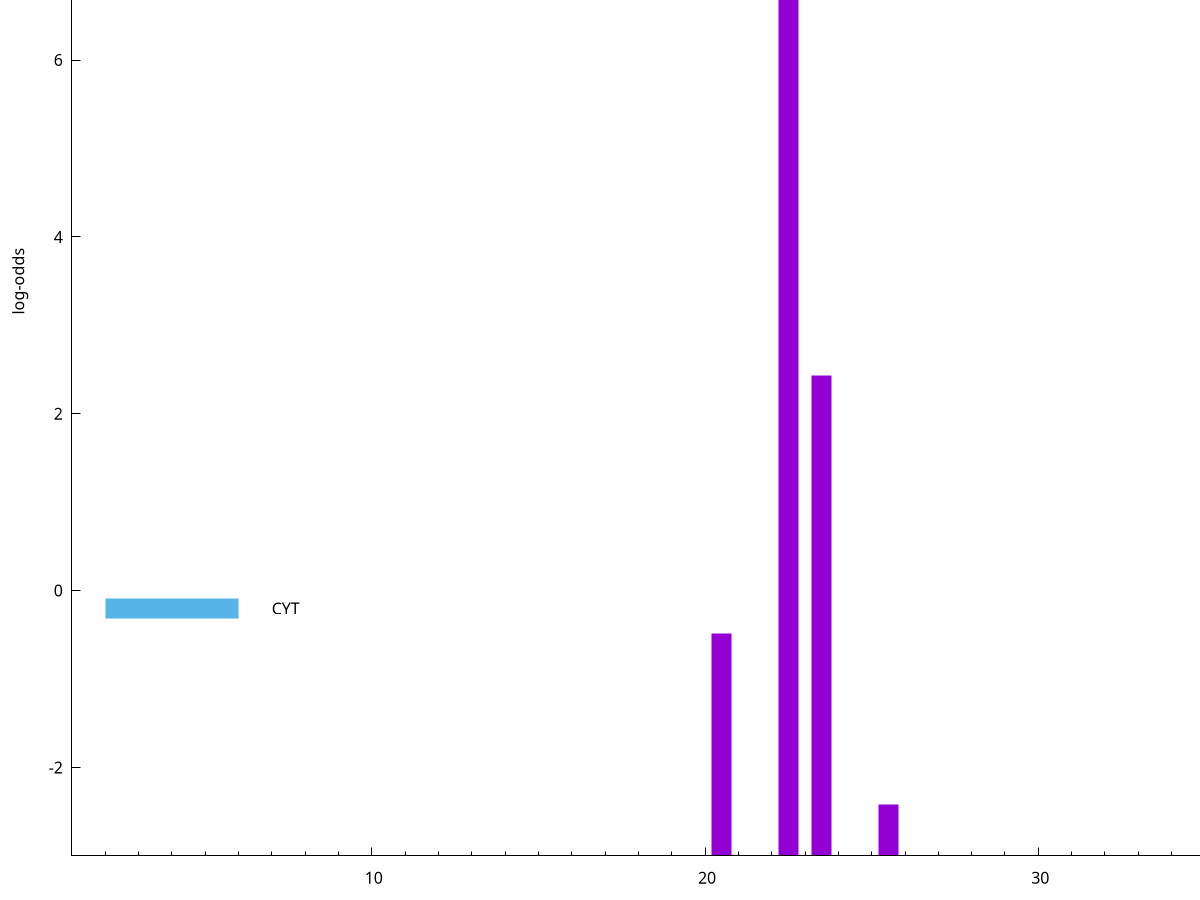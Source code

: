 set title "LipoP predictions for SRR5666568.gff"
set size 2., 1.4
set xrange [1:70] 
set mxtics 10
set yrange [-3:10]
set y2range [0:13]
set ylabel "log-odds"
set term postscript eps color solid "Helvetica" 30
set output "SRR5666568.gff236.eps"
set arrow from 2,8.61179 to 6,8.61179 nohead lt 1 lw 20
set label "SpI" at 7,8.61179
set arrow from 2,-0.200913 to 6,-0.200913 nohead lt 3 lw 20
set label "CYT" at 7,-0.200913
set arrow from 2,8.61179 to 6,8.61179 nohead lt 1 lw 20
set label "SpI" at 7,8.61179
# NOTE: The scores below are the log-odds scores with the threshold
# NOTE: subtracted (a hack to make gnuplot make the histogram all
# NOTE: look nice).
plot "-" axes x1y2 title "" with impulses lt 1 lw 20
22.500000 11.587440
23.500000 5.434760
20.500000 2.510194
25.500000 0.579730
e
exit
